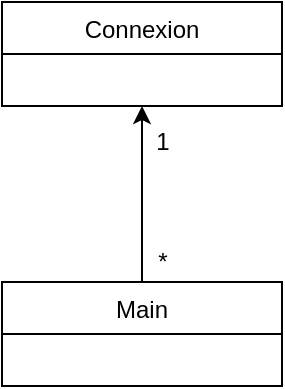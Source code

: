<mxfile version="18.0.1" type="device"><diagram id="gdKpABOHo2-K2za1LICY" name="Page-1"><mxGraphModel dx="1102" dy="865" grid="1" gridSize="10" guides="1" tooltips="1" connect="1" arrows="1" fold="1" page="1" pageScale="1" pageWidth="827" pageHeight="1169" math="0" shadow="0"><root><mxCell id="0"/><mxCell id="1" parent="0"/><mxCell id="SlwiFnBU4Qwuwz3CrObA-9" style="edgeStyle=orthogonalEdgeStyle;rounded=0;orthogonalLoop=1;jettySize=auto;html=1;exitX=0.5;exitY=0;exitDx=0;exitDy=0;entryX=0.5;entryY=1;entryDx=0;entryDy=0;" edge="1" parent="1" source="SlwiFnBU4Qwuwz3CrObA-1" target="SlwiFnBU4Qwuwz3CrObA-5"><mxGeometry relative="1" as="geometry"/></mxCell><mxCell id="SlwiFnBU4Qwuwz3CrObA-1" value="Main" style="swimlane;fontStyle=0;childLayout=stackLayout;horizontal=1;startSize=26;fillColor=none;horizontalStack=0;resizeParent=1;resizeParentMax=0;resizeLast=0;collapsible=1;marginBottom=0;" vertex="1" parent="1"><mxGeometry x="180" y="540" width="140" height="52" as="geometry"/></mxCell><mxCell id="SlwiFnBU4Qwuwz3CrObA-5" value="Connexion" style="swimlane;fontStyle=0;childLayout=stackLayout;horizontal=1;startSize=26;fillColor=none;horizontalStack=0;resizeParent=1;resizeParentMax=0;resizeLast=0;collapsible=1;marginBottom=0;" vertex="1" parent="1"><mxGeometry x="180" y="400" width="140" height="52" as="geometry"/></mxCell><mxCell id="SlwiFnBU4Qwuwz3CrObA-10" value="*" style="text;html=1;align=center;verticalAlign=middle;resizable=0;points=[];autosize=1;strokeColor=none;fillColor=none;" vertex="1" parent="1"><mxGeometry x="250" y="520" width="20" height="20" as="geometry"/></mxCell><mxCell id="SlwiFnBU4Qwuwz3CrObA-11" value="1" style="text;html=1;align=center;verticalAlign=middle;resizable=0;points=[];autosize=1;strokeColor=none;fillColor=none;" vertex="1" parent="1"><mxGeometry x="250" y="460" width="20" height="20" as="geometry"/></mxCell></root></mxGraphModel></diagram></mxfile>